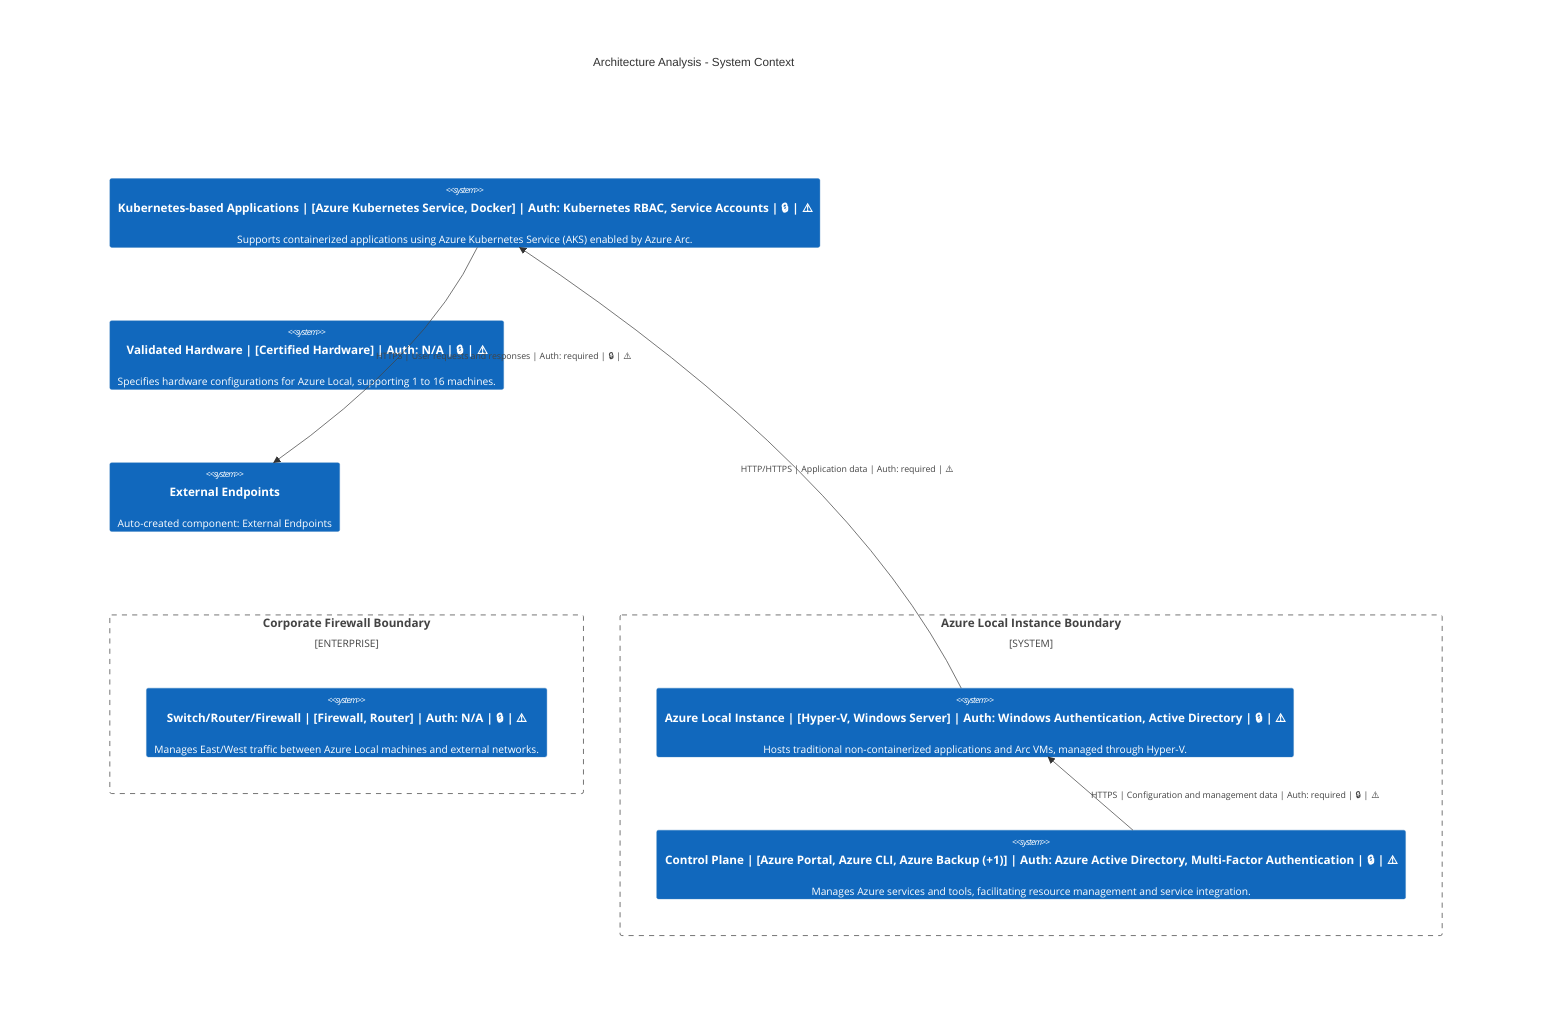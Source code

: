 C4Context
    title Architecture Analysis - System Context
    Enterprise_Boundary(tb_Corporate_Firewall_Boundary, "Corporate Firewall Boundary") {
        System(Switch_Router_Firewall, "Switch/Router/Firewall | [Firewall, Router] | Auth: N/A | 🔒 | ⚠️", "Manages East/West traffic between Azure Local machines and external networks.")
    }
    System_Boundary(tb_Azure_Local_Instance_Boundary, "Azure Local Instance Boundary") {
        System(Azure_Local_Instance, "Azure Local Instance | [Hyper-V, Windows Server] | Auth: Windows Authentication, Active Directory | 🔒 | ⚠️", "Hosts traditional non-containerized applications and Arc VMs, managed through Hyper-V.")
        System(Control_Plane, "Control Plane | [Azure Portal, Azure CLI, Azure Backup (+1)] | Auth: Azure Active Directory, Multi-Factor Authentication | 🔒 | ⚠️", "Manages Azure services and tools, facilitating resource management and service integration.")
    }
    System(Kubernetes_based_Applications, "Kubernetes-based Applications | [Azure Kubernetes Service, Docker] | Auth: Kubernetes RBAC, Service Accounts | 🔒 | ⚠️", "Supports containerized applications using Azure Kubernetes Service (AKS) enabled by Azure Arc.")
    System(Validated_Hardware, "Validated Hardware | [Certified Hardware] | Auth: N/A | 🔒 | ⚠️", "Specifies hardware configurations for Azure Local, supporting 1 to 16 machines.")
    System(External_Endpoints, "External Endpoints", "Auto-created component: External Endpoints")

    Rel(Control_Plane, Azure_Local_Instance, "HTTPS | Configuration and management data | Auth: required | 🔒 | ⚠️")
    Rel(Azure_Local_Instance, Kubernetes_based_Applications, "HTTP/HTTPS | Application data | Auth: required | ⚠️")
    Rel(Kubernetes_based_Applications, External_Endpoints, "HTTPS | User requests and responses | Auth: required | 🔒 | ⚠️")
